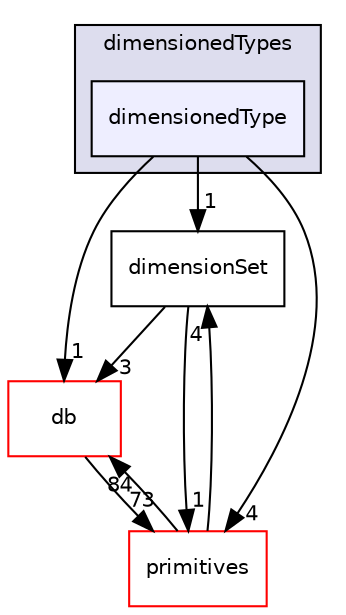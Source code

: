 digraph "src/OpenFOAM/dimensionedTypes/dimensionedType" {
  bgcolor=transparent;
  compound=true
  node [ fontsize="10", fontname="Helvetica"];
  edge [ labelfontsize="10", labelfontname="Helvetica"];
  subgraph clusterdir_d4979fdf35c07e0caec68718d229a4b4 {
    graph [ bgcolor="#ddddee", pencolor="black", label="dimensionedTypes" fontname="Helvetica", fontsize="10", URL="dir_d4979fdf35c07e0caec68718d229a4b4.html"]
  dir_10a50275708c74d41843a3aeb8530ab7 [shape=box, label="dimensionedType", style="filled", fillcolor="#eeeeff", pencolor="black", URL="dir_10a50275708c74d41843a3aeb8530ab7.html"];
  }
  dir_ddfbc8513dac5f891eeb54fd21e599df [shape=box label="dimensionSet" URL="dir_ddfbc8513dac5f891eeb54fd21e599df.html"];
  dir_63c634f7a7cfd679ac26c67fb30fc32f [shape=box label="db" color="red" URL="dir_63c634f7a7cfd679ac26c67fb30fc32f.html"];
  dir_3e50f45338116b169052b428016851aa [shape=box label="primitives" color="red" URL="dir_3e50f45338116b169052b428016851aa.html"];
  dir_10a50275708c74d41843a3aeb8530ab7->dir_ddfbc8513dac5f891eeb54fd21e599df [headlabel="1", labeldistance=1.5 headhref="dir_002010_002012.html"];
  dir_10a50275708c74d41843a3aeb8530ab7->dir_63c634f7a7cfd679ac26c67fb30fc32f [headlabel="1", labeldistance=1.5 headhref="dir_002010_001944.html"];
  dir_10a50275708c74d41843a3aeb8530ab7->dir_3e50f45338116b169052b428016851aa [headlabel="4", labeldistance=1.5 headhref="dir_002010_002313.html"];
  dir_ddfbc8513dac5f891eeb54fd21e599df->dir_63c634f7a7cfd679ac26c67fb30fc32f [headlabel="3", labeldistance=1.5 headhref="dir_002012_001944.html"];
  dir_ddfbc8513dac5f891eeb54fd21e599df->dir_3e50f45338116b169052b428016851aa [headlabel="1", labeldistance=1.5 headhref="dir_002012_002313.html"];
  dir_63c634f7a7cfd679ac26c67fb30fc32f->dir_3e50f45338116b169052b428016851aa [headlabel="73", labeldistance=1.5 headhref="dir_001944_002313.html"];
  dir_3e50f45338116b169052b428016851aa->dir_ddfbc8513dac5f891eeb54fd21e599df [headlabel="4", labeldistance=1.5 headhref="dir_002313_002012.html"];
  dir_3e50f45338116b169052b428016851aa->dir_63c634f7a7cfd679ac26c67fb30fc32f [headlabel="84", labeldistance=1.5 headhref="dir_002313_001944.html"];
}
